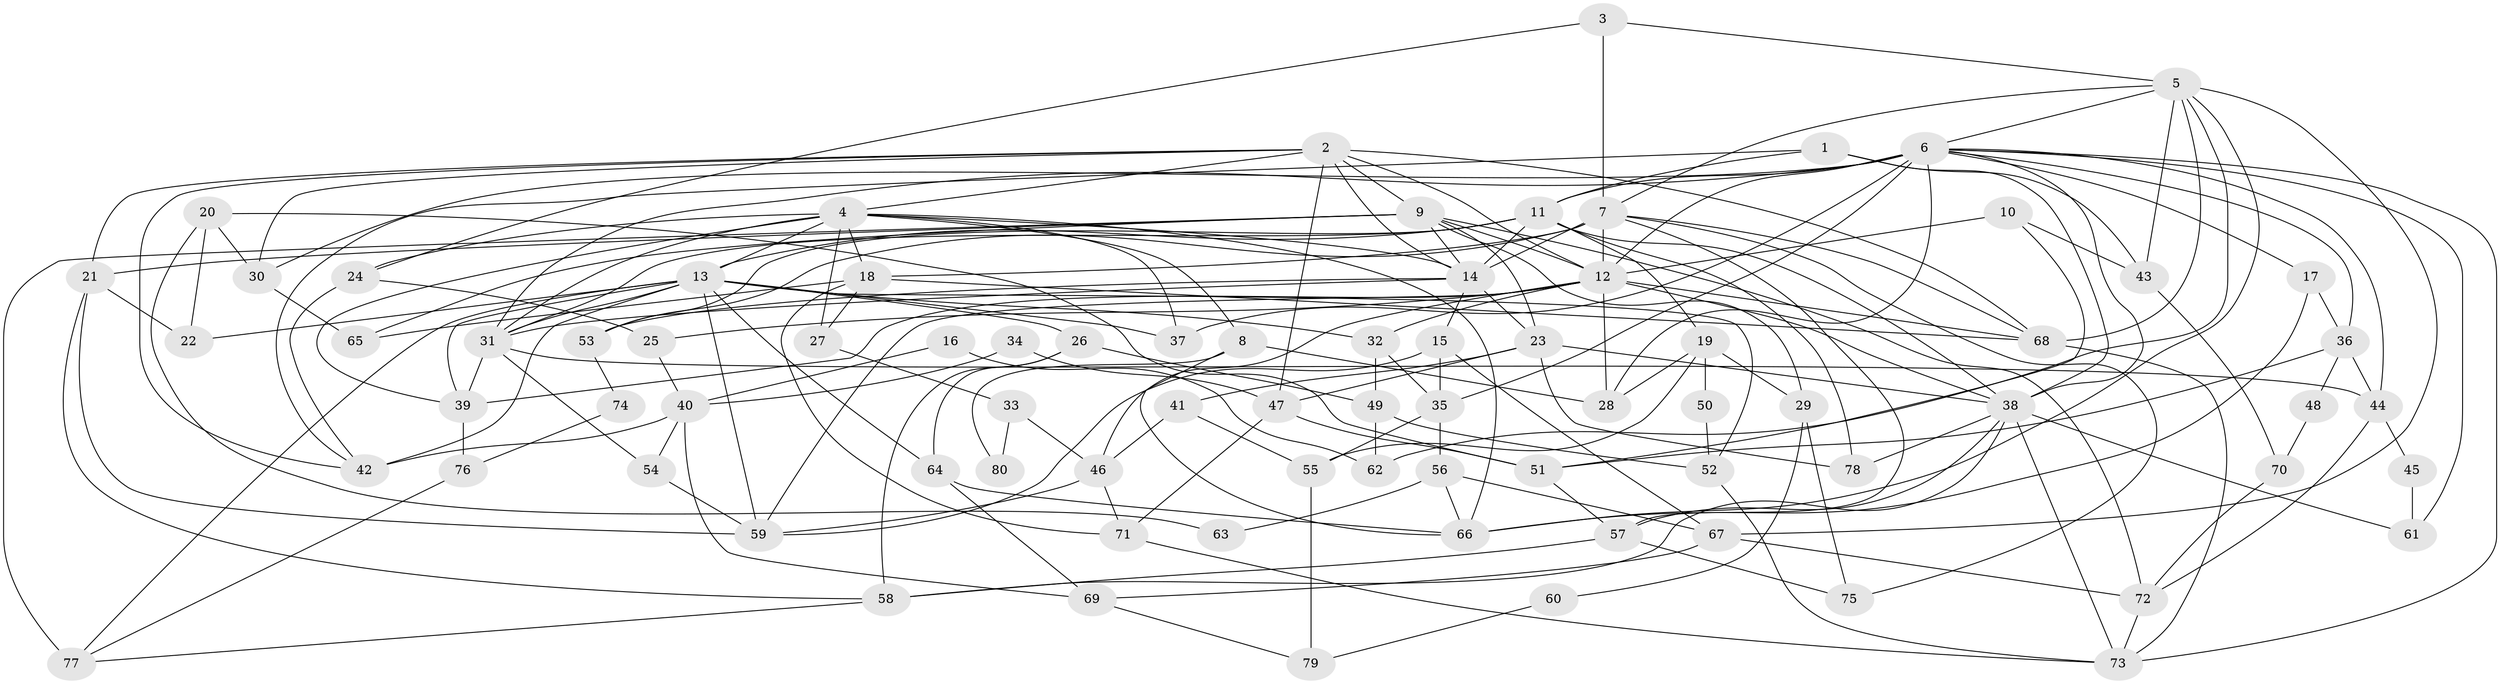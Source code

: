 // original degree distribution, {4: 0.3233082706766917, 3: 0.2631578947368421, 5: 0.16541353383458646, 2: 0.10526315789473684, 8: 0.007518796992481203, 6: 0.12781954887218044, 7: 0.007518796992481203}
// Generated by graph-tools (version 1.1) at 2025/51/03/04/25 22:51:18]
// undirected, 80 vertices, 193 edges
graph export_dot {
  node [color=gray90,style=filled];
  1;
  2;
  3;
  4;
  5;
  6;
  7;
  8;
  9;
  10;
  11;
  12;
  13;
  14;
  15;
  16;
  17;
  18;
  19;
  20;
  21;
  22;
  23;
  24;
  25;
  26;
  27;
  28;
  29;
  30;
  31;
  32;
  33;
  34;
  35;
  36;
  37;
  38;
  39;
  40;
  41;
  42;
  43;
  44;
  45;
  46;
  47;
  48;
  49;
  50;
  51;
  52;
  53;
  54;
  55;
  56;
  57;
  58;
  59;
  60;
  61;
  62;
  63;
  64;
  65;
  66;
  67;
  68;
  69;
  70;
  71;
  72;
  73;
  74;
  75;
  76;
  77;
  78;
  79;
  80;
  1 -- 11 [weight=1.0];
  1 -- 38 [weight=1.0];
  1 -- 42 [weight=1.0];
  1 -- 43 [weight=1.0];
  2 -- 4 [weight=1.0];
  2 -- 9 [weight=1.0];
  2 -- 12 [weight=1.0];
  2 -- 14 [weight=1.0];
  2 -- 21 [weight=1.0];
  2 -- 30 [weight=1.0];
  2 -- 42 [weight=1.0];
  2 -- 47 [weight=1.0];
  2 -- 68 [weight=1.0];
  3 -- 5 [weight=1.0];
  3 -- 7 [weight=1.0];
  3 -- 24 [weight=1.0];
  4 -- 8 [weight=1.0];
  4 -- 13 [weight=2.0];
  4 -- 14 [weight=1.0];
  4 -- 18 [weight=1.0];
  4 -- 24 [weight=1.0];
  4 -- 27 [weight=1.0];
  4 -- 31 [weight=1.0];
  4 -- 37 [weight=1.0];
  4 -- 39 [weight=1.0];
  4 -- 66 [weight=1.0];
  5 -- 6 [weight=1.0];
  5 -- 7 [weight=1.0];
  5 -- 43 [weight=1.0];
  5 -- 62 [weight=1.0];
  5 -- 66 [weight=1.0];
  5 -- 67 [weight=1.0];
  5 -- 68 [weight=1.0];
  6 -- 11 [weight=2.0];
  6 -- 12 [weight=2.0];
  6 -- 17 [weight=1.0];
  6 -- 28 [weight=1.0];
  6 -- 30 [weight=1.0];
  6 -- 31 [weight=1.0];
  6 -- 35 [weight=1.0];
  6 -- 36 [weight=1.0];
  6 -- 37 [weight=1.0];
  6 -- 38 [weight=1.0];
  6 -- 44 [weight=1.0];
  6 -- 61 [weight=1.0];
  6 -- 73 [weight=1.0];
  7 -- 12 [weight=2.0];
  7 -- 14 [weight=3.0];
  7 -- 18 [weight=1.0];
  7 -- 53 [weight=1.0];
  7 -- 57 [weight=1.0];
  7 -- 68 [weight=1.0];
  7 -- 75 [weight=1.0];
  8 -- 28 [weight=1.0];
  8 -- 66 [weight=1.0];
  8 -- 80 [weight=1.0];
  9 -- 12 [weight=1.0];
  9 -- 14 [weight=1.0];
  9 -- 21 [weight=1.0];
  9 -- 23 [weight=1.0];
  9 -- 29 [weight=1.0];
  9 -- 65 [weight=1.0];
  9 -- 72 [weight=1.0];
  9 -- 77 [weight=2.0];
  10 -- 12 [weight=2.0];
  10 -- 43 [weight=1.0];
  10 -- 51 [weight=1.0];
  11 -- 13 [weight=1.0];
  11 -- 14 [weight=1.0];
  11 -- 19 [weight=1.0];
  11 -- 31 [weight=1.0];
  11 -- 38 [weight=1.0];
  11 -- 53 [weight=1.0];
  11 -- 78 [weight=1.0];
  12 -- 25 [weight=1.0];
  12 -- 28 [weight=1.0];
  12 -- 32 [weight=1.0];
  12 -- 38 [weight=1.0];
  12 -- 39 [weight=1.0];
  12 -- 46 [weight=1.0];
  12 -- 59 [weight=1.0];
  12 -- 68 [weight=1.0];
  13 -- 22 [weight=1.0];
  13 -- 26 [weight=1.0];
  13 -- 31 [weight=1.0];
  13 -- 32 [weight=1.0];
  13 -- 37 [weight=1.0];
  13 -- 39 [weight=1.0];
  13 -- 42 [weight=2.0];
  13 -- 52 [weight=1.0];
  13 -- 59 [weight=1.0];
  13 -- 64 [weight=1.0];
  13 -- 77 [weight=1.0];
  14 -- 15 [weight=1.0];
  14 -- 23 [weight=2.0];
  14 -- 31 [weight=1.0];
  14 -- 53 [weight=1.0];
  15 -- 35 [weight=1.0];
  15 -- 59 [weight=1.0];
  15 -- 67 [weight=1.0];
  16 -- 40 [weight=1.0];
  16 -- 62 [weight=1.0];
  17 -- 36 [weight=1.0];
  17 -- 66 [weight=1.0];
  18 -- 27 [weight=1.0];
  18 -- 65 [weight=1.0];
  18 -- 68 [weight=1.0];
  18 -- 71 [weight=1.0];
  19 -- 28 [weight=1.0];
  19 -- 29 [weight=1.0];
  19 -- 50 [weight=1.0];
  19 -- 55 [weight=1.0];
  20 -- 22 [weight=1.0];
  20 -- 30 [weight=1.0];
  20 -- 51 [weight=1.0];
  20 -- 63 [weight=1.0];
  21 -- 22 [weight=1.0];
  21 -- 58 [weight=1.0];
  21 -- 59 [weight=1.0];
  23 -- 38 [weight=1.0];
  23 -- 41 [weight=1.0];
  23 -- 47 [weight=1.0];
  23 -- 78 [weight=1.0];
  24 -- 25 [weight=1.0];
  24 -- 42 [weight=1.0];
  25 -- 40 [weight=1.0];
  26 -- 49 [weight=1.0];
  26 -- 58 [weight=1.0];
  26 -- 64 [weight=1.0];
  27 -- 33 [weight=1.0];
  29 -- 60 [weight=1.0];
  29 -- 75 [weight=1.0];
  30 -- 65 [weight=1.0];
  31 -- 39 [weight=1.0];
  31 -- 44 [weight=1.0];
  31 -- 54 [weight=1.0];
  32 -- 35 [weight=1.0];
  32 -- 49 [weight=1.0];
  33 -- 46 [weight=1.0];
  33 -- 80 [weight=1.0];
  34 -- 40 [weight=1.0];
  34 -- 47 [weight=1.0];
  35 -- 55 [weight=1.0];
  35 -- 56 [weight=1.0];
  36 -- 44 [weight=1.0];
  36 -- 48 [weight=1.0];
  36 -- 51 [weight=1.0];
  38 -- 57 [weight=2.0];
  38 -- 58 [weight=1.0];
  38 -- 61 [weight=1.0];
  38 -- 73 [weight=1.0];
  38 -- 78 [weight=1.0];
  39 -- 76 [weight=1.0];
  40 -- 42 [weight=1.0];
  40 -- 54 [weight=1.0];
  40 -- 69 [weight=1.0];
  41 -- 46 [weight=1.0];
  41 -- 55 [weight=1.0];
  43 -- 70 [weight=1.0];
  44 -- 45 [weight=1.0];
  44 -- 72 [weight=1.0];
  45 -- 61 [weight=1.0];
  46 -- 59 [weight=1.0];
  46 -- 71 [weight=1.0];
  47 -- 51 [weight=1.0];
  47 -- 71 [weight=1.0];
  48 -- 70 [weight=1.0];
  49 -- 52 [weight=1.0];
  49 -- 62 [weight=1.0];
  50 -- 52 [weight=1.0];
  51 -- 57 [weight=1.0];
  52 -- 73 [weight=1.0];
  53 -- 74 [weight=1.0];
  54 -- 59 [weight=1.0];
  55 -- 79 [weight=1.0];
  56 -- 63 [weight=1.0];
  56 -- 66 [weight=1.0];
  56 -- 67 [weight=1.0];
  57 -- 58 [weight=1.0];
  57 -- 75 [weight=1.0];
  58 -- 77 [weight=1.0];
  60 -- 79 [weight=1.0];
  64 -- 66 [weight=1.0];
  64 -- 69 [weight=1.0];
  67 -- 69 [weight=1.0];
  67 -- 72 [weight=1.0];
  68 -- 73 [weight=1.0];
  69 -- 79 [weight=1.0];
  70 -- 72 [weight=1.0];
  71 -- 73 [weight=1.0];
  72 -- 73 [weight=1.0];
  74 -- 76 [weight=1.0];
  76 -- 77 [weight=1.0];
}

